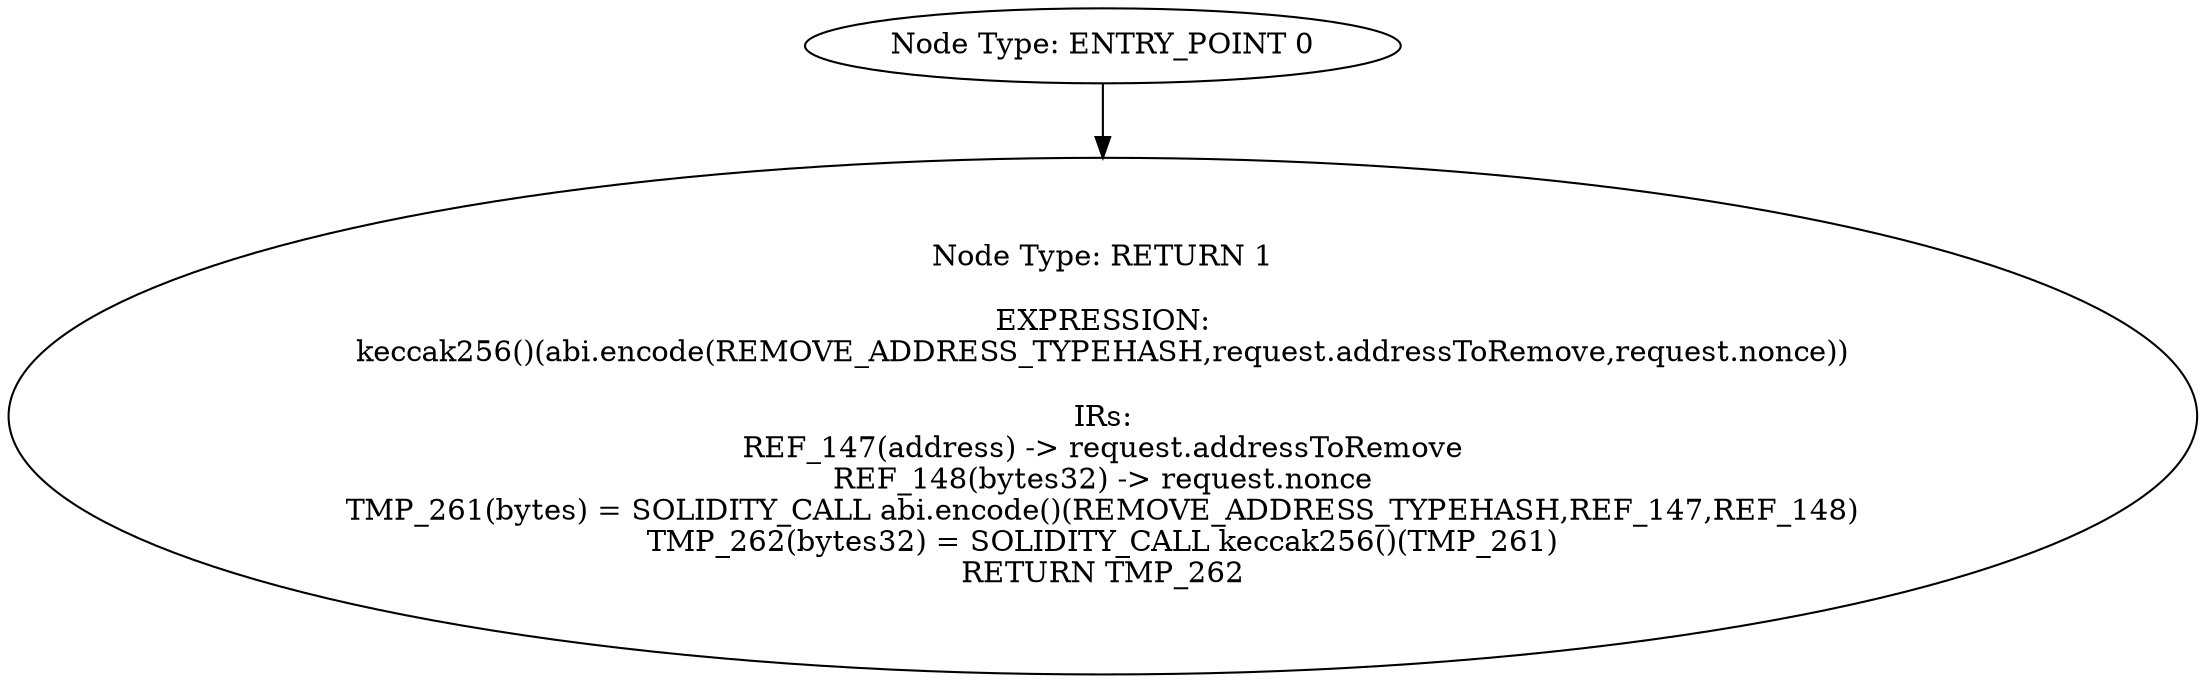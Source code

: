 digraph{
0[label="Node Type: ENTRY_POINT 0
"];
0->1;
1[label="Node Type: RETURN 1

EXPRESSION:
keccak256()(abi.encode(REMOVE_ADDRESS_TYPEHASH,request.addressToRemove,request.nonce))

IRs:
REF_147(address) -> request.addressToRemove
REF_148(bytes32) -> request.nonce
TMP_261(bytes) = SOLIDITY_CALL abi.encode()(REMOVE_ADDRESS_TYPEHASH,REF_147,REF_148)
TMP_262(bytes32) = SOLIDITY_CALL keccak256()(TMP_261)
RETURN TMP_262"];
}
